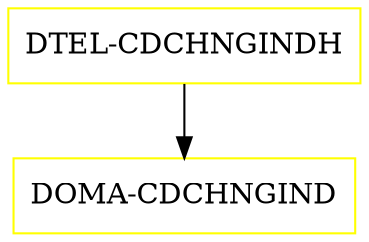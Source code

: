 digraph G {
  "DTEL-CDCHNGINDH" [shape=box,color=yellow];
  "DOMA-CDCHNGIND" [shape=box,color=yellow,URL="./DOMA_CDCHNGIND.html"];
  "DTEL-CDCHNGINDH" -> "DOMA-CDCHNGIND";
}
